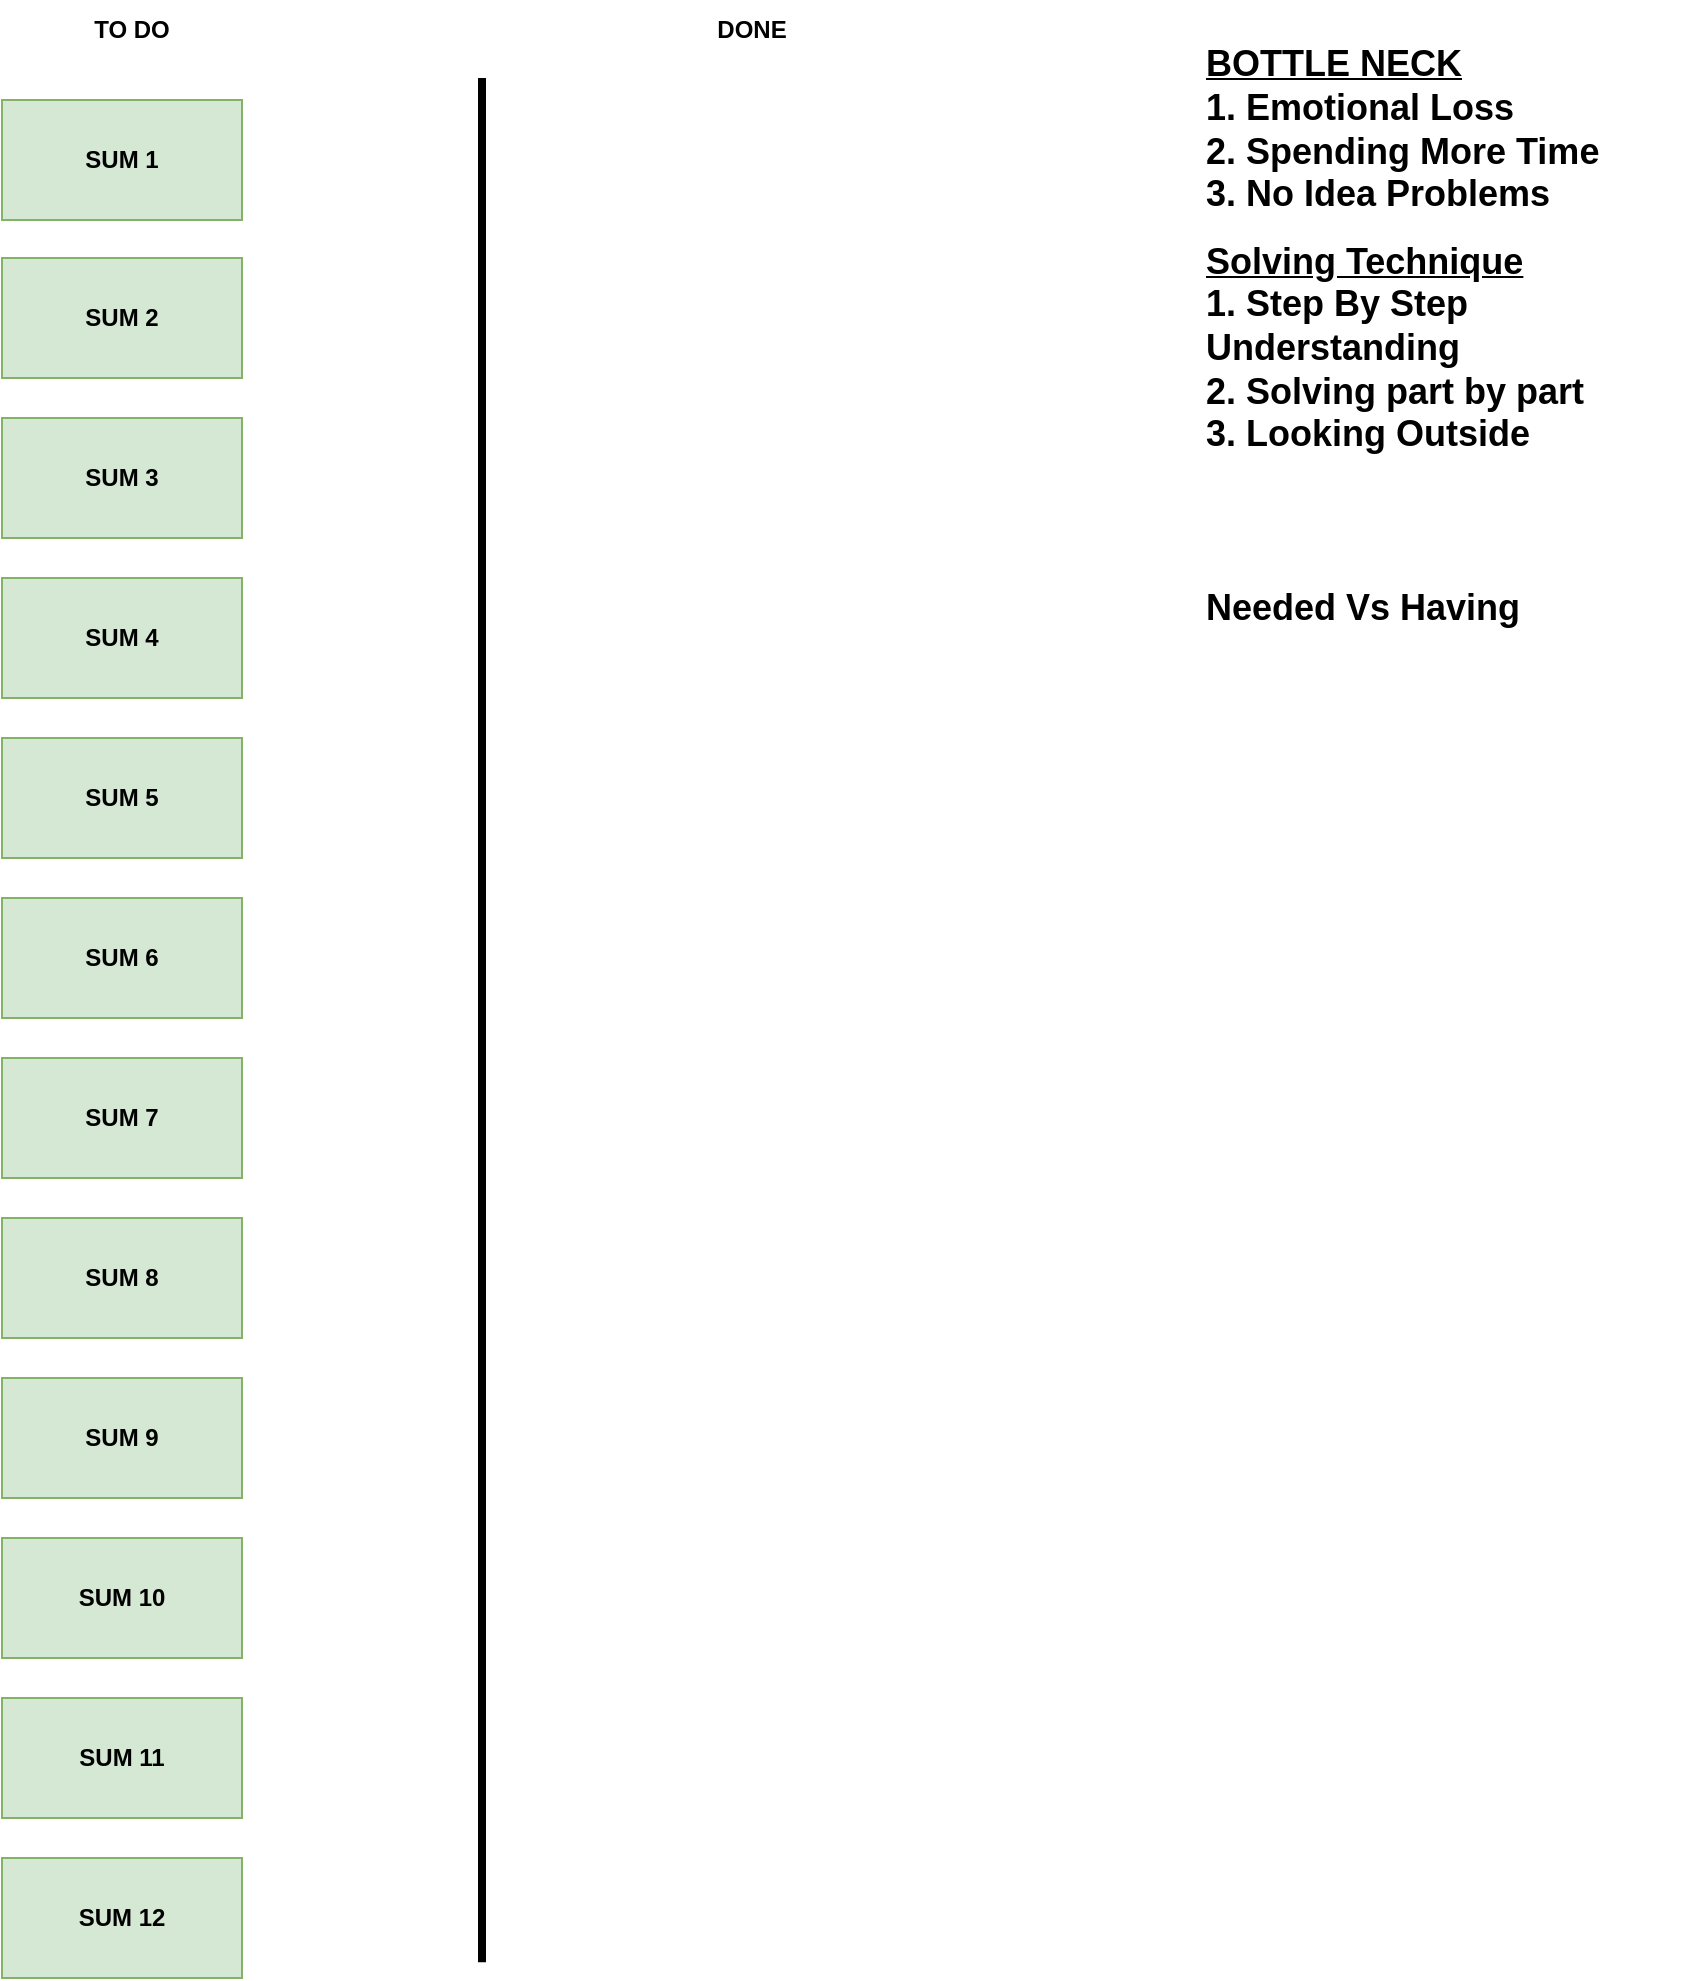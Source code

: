 <mxfile version="26.0.11">
  <diagram name="Page-1" id="hUyLYyHjYQYTY6yxm78R">
    <mxGraphModel dx="1509" dy="777" grid="1" gridSize="10" guides="1" tooltips="1" connect="1" arrows="1" fold="1" page="1" pageScale="1" pageWidth="1200" pageHeight="1600" math="0" shadow="0">
      <root>
        <mxCell id="0" />
        <mxCell id="1" parent="0" />
        <mxCell id="GMMVsp1axSttJa6mAhZl-2" value="&lt;b&gt;SUM 3&lt;/b&gt;" style="rounded=0;whiteSpace=wrap;html=1;fillColor=#d5e8d4;strokeColor=#82b366;" vertex="1" parent="1">
          <mxGeometry x="320" y="639" width="120" height="60" as="geometry" />
        </mxCell>
        <mxCell id="GMMVsp1axSttJa6mAhZl-3" value="&lt;b&gt;SUM 4&lt;/b&gt;" style="rounded=0;whiteSpace=wrap;html=1;fillColor=#d5e8d4;strokeColor=#82b366;" vertex="1" parent="1">
          <mxGeometry x="320" y="719" width="120" height="60" as="geometry" />
        </mxCell>
        <mxCell id="GMMVsp1axSttJa6mAhZl-4" value="&lt;b&gt;SUM 5&lt;/b&gt;" style="rounded=0;whiteSpace=wrap;html=1;fillColor=#d5e8d4;strokeColor=#82b366;" vertex="1" parent="1">
          <mxGeometry x="320" y="799" width="120" height="60" as="geometry" />
        </mxCell>
        <mxCell id="GMMVsp1axSttJa6mAhZl-5" value="&lt;b&gt;SUM 6&lt;/b&gt;" style="rounded=0;whiteSpace=wrap;html=1;fillColor=#d5e8d4;strokeColor=#82b366;" vertex="1" parent="1">
          <mxGeometry x="320" y="879" width="120" height="60" as="geometry" />
        </mxCell>
        <mxCell id="GMMVsp1axSttJa6mAhZl-6" value="&lt;b&gt;SUM 2&lt;/b&gt;" style="rounded=0;whiteSpace=wrap;html=1;fillColor=#d5e8d4;strokeColor=#82b366;" vertex="1" parent="1">
          <mxGeometry x="320" y="559" width="120" height="60" as="geometry" />
        </mxCell>
        <mxCell id="GMMVsp1axSttJa6mAhZl-7" value="&lt;b&gt;SUM 7&lt;/b&gt;" style="rounded=0;whiteSpace=wrap;html=1;fillColor=#d5e8d4;strokeColor=#82b366;" vertex="1" parent="1">
          <mxGeometry x="320" y="959" width="120" height="60" as="geometry" />
        </mxCell>
        <mxCell id="GMMVsp1axSttJa6mAhZl-8" value="&lt;b&gt;SUM 8&lt;/b&gt;" style="rounded=0;whiteSpace=wrap;html=1;fillColor=#d5e8d4;strokeColor=#82b366;" vertex="1" parent="1">
          <mxGeometry x="320" y="1039" width="120" height="60" as="geometry" />
        </mxCell>
        <mxCell id="GMMVsp1axSttJa6mAhZl-9" value="&lt;b&gt;SUM 9&lt;/b&gt;" style="rounded=0;whiteSpace=wrap;html=1;fillColor=#d5e8d4;strokeColor=#82b366;" vertex="1" parent="1">
          <mxGeometry x="320" y="1119" width="120" height="60" as="geometry" />
        </mxCell>
        <mxCell id="GMMVsp1axSttJa6mAhZl-10" value="&lt;b&gt;SUM 10&lt;/b&gt;" style="rounded=0;whiteSpace=wrap;html=1;fillColor=#d5e8d4;strokeColor=#82b366;" vertex="1" parent="1">
          <mxGeometry x="320" y="1199" width="120" height="60" as="geometry" />
        </mxCell>
        <mxCell id="GMMVsp1axSttJa6mAhZl-11" value="&lt;b&gt;SUM 11&lt;/b&gt;" style="rounded=0;whiteSpace=wrap;html=1;fillColor=#d5e8d4;strokeColor=#82b366;" vertex="1" parent="1">
          <mxGeometry x="320" y="1279" width="120" height="60" as="geometry" />
        </mxCell>
        <mxCell id="GMMVsp1axSttJa6mAhZl-12" value="&lt;b&gt;SUM 12&lt;/b&gt;" style="rounded=0;whiteSpace=wrap;html=1;fillColor=#d5e8d4;strokeColor=#82b366;" vertex="1" parent="1">
          <mxGeometry x="320" y="1359" width="120" height="60" as="geometry" />
        </mxCell>
        <mxCell id="GMMVsp1axSttJa6mAhZl-13" value="" style="endArrow=none;html=1;rounded=0;strokeWidth=4;" edge="1" parent="1">
          <mxGeometry width="50" height="50" relative="1" as="geometry">
            <mxPoint x="560" y="469" as="sourcePoint" />
            <mxPoint x="560" y="1411.133" as="targetPoint" />
          </mxGeometry>
        </mxCell>
        <mxCell id="GMMVsp1axSttJa6mAhZl-15" value="&lt;b&gt;DONE&lt;/b&gt;" style="text;strokeColor=none;align=center;fillColor=none;html=1;verticalAlign=middle;whiteSpace=wrap;rounded=0;" vertex="1" parent="1">
          <mxGeometry x="650" y="430" width="90" height="30" as="geometry" />
        </mxCell>
        <mxCell id="GMMVsp1axSttJa6mAhZl-16" value="&lt;b&gt;TO DO&lt;/b&gt;" style="text;strokeColor=none;align=center;fillColor=none;html=1;verticalAlign=middle;whiteSpace=wrap;rounded=0;" vertex="1" parent="1">
          <mxGeometry x="340" y="430" width="90" height="30" as="geometry" />
        </mxCell>
        <mxCell id="GMMVsp1axSttJa6mAhZl-23" value="&lt;b&gt;SUM 1&lt;/b&gt;" style="rounded=0;whiteSpace=wrap;html=1;fillColor=#d5e8d4;strokeColor=#82b366;" vertex="1" parent="1">
          <mxGeometry x="320" y="480" width="120" height="60" as="geometry" />
        </mxCell>
        <mxCell id="GMMVsp1axSttJa6mAhZl-29" value="&lt;b&gt;&lt;u&gt;BOTTLE NECK&lt;/u&gt;&lt;/b&gt;&lt;div&gt;&lt;b&gt;1. Emotional Loss&lt;/b&gt;&lt;/div&gt;&lt;div&gt;&lt;b&gt;2. Spending More Time&lt;/b&gt;&lt;/div&gt;&lt;div&gt;&lt;b&gt;3. No Idea Problems&lt;/b&gt;&lt;/div&gt;" style="text;strokeColor=none;align=left;fillColor=none;html=1;verticalAlign=middle;whiteSpace=wrap;rounded=0;fontSize=18;" vertex="1" parent="1">
          <mxGeometry x="920" y="450" width="240" height="90" as="geometry" />
        </mxCell>
        <mxCell id="GMMVsp1axSttJa6mAhZl-30" value="&lt;b&gt;&lt;u&gt;Solving Technique&lt;/u&gt;&lt;/b&gt;&lt;div&gt;&lt;b&gt;1. Step By Step Understanding&lt;/b&gt;&lt;/div&gt;&lt;div&gt;&lt;b&gt;2. Solving part by part&lt;/b&gt;&lt;/div&gt;&lt;div&gt;&lt;b&gt;3. Looking Outside&lt;/b&gt;&lt;/div&gt;&lt;div&gt;&lt;b&gt;&lt;br&gt;&lt;/b&gt;&lt;/div&gt;" style="text;strokeColor=none;align=left;fillColor=none;html=1;verticalAlign=middle;whiteSpace=wrap;rounded=0;fontSize=18;" vertex="1" parent="1">
          <mxGeometry x="920" y="570" width="240" height="90" as="geometry" />
        </mxCell>
        <mxCell id="GMMVsp1axSttJa6mAhZl-31" value="&lt;div&gt;&lt;b&gt;Needed Vs Having&lt;/b&gt;&lt;/div&gt;" style="text;strokeColor=none;align=left;fillColor=none;html=1;verticalAlign=middle;whiteSpace=wrap;rounded=0;fontSize=18;" vertex="1" parent="1">
          <mxGeometry x="920" y="689" width="240" height="90" as="geometry" />
        </mxCell>
      </root>
    </mxGraphModel>
  </diagram>
</mxfile>
